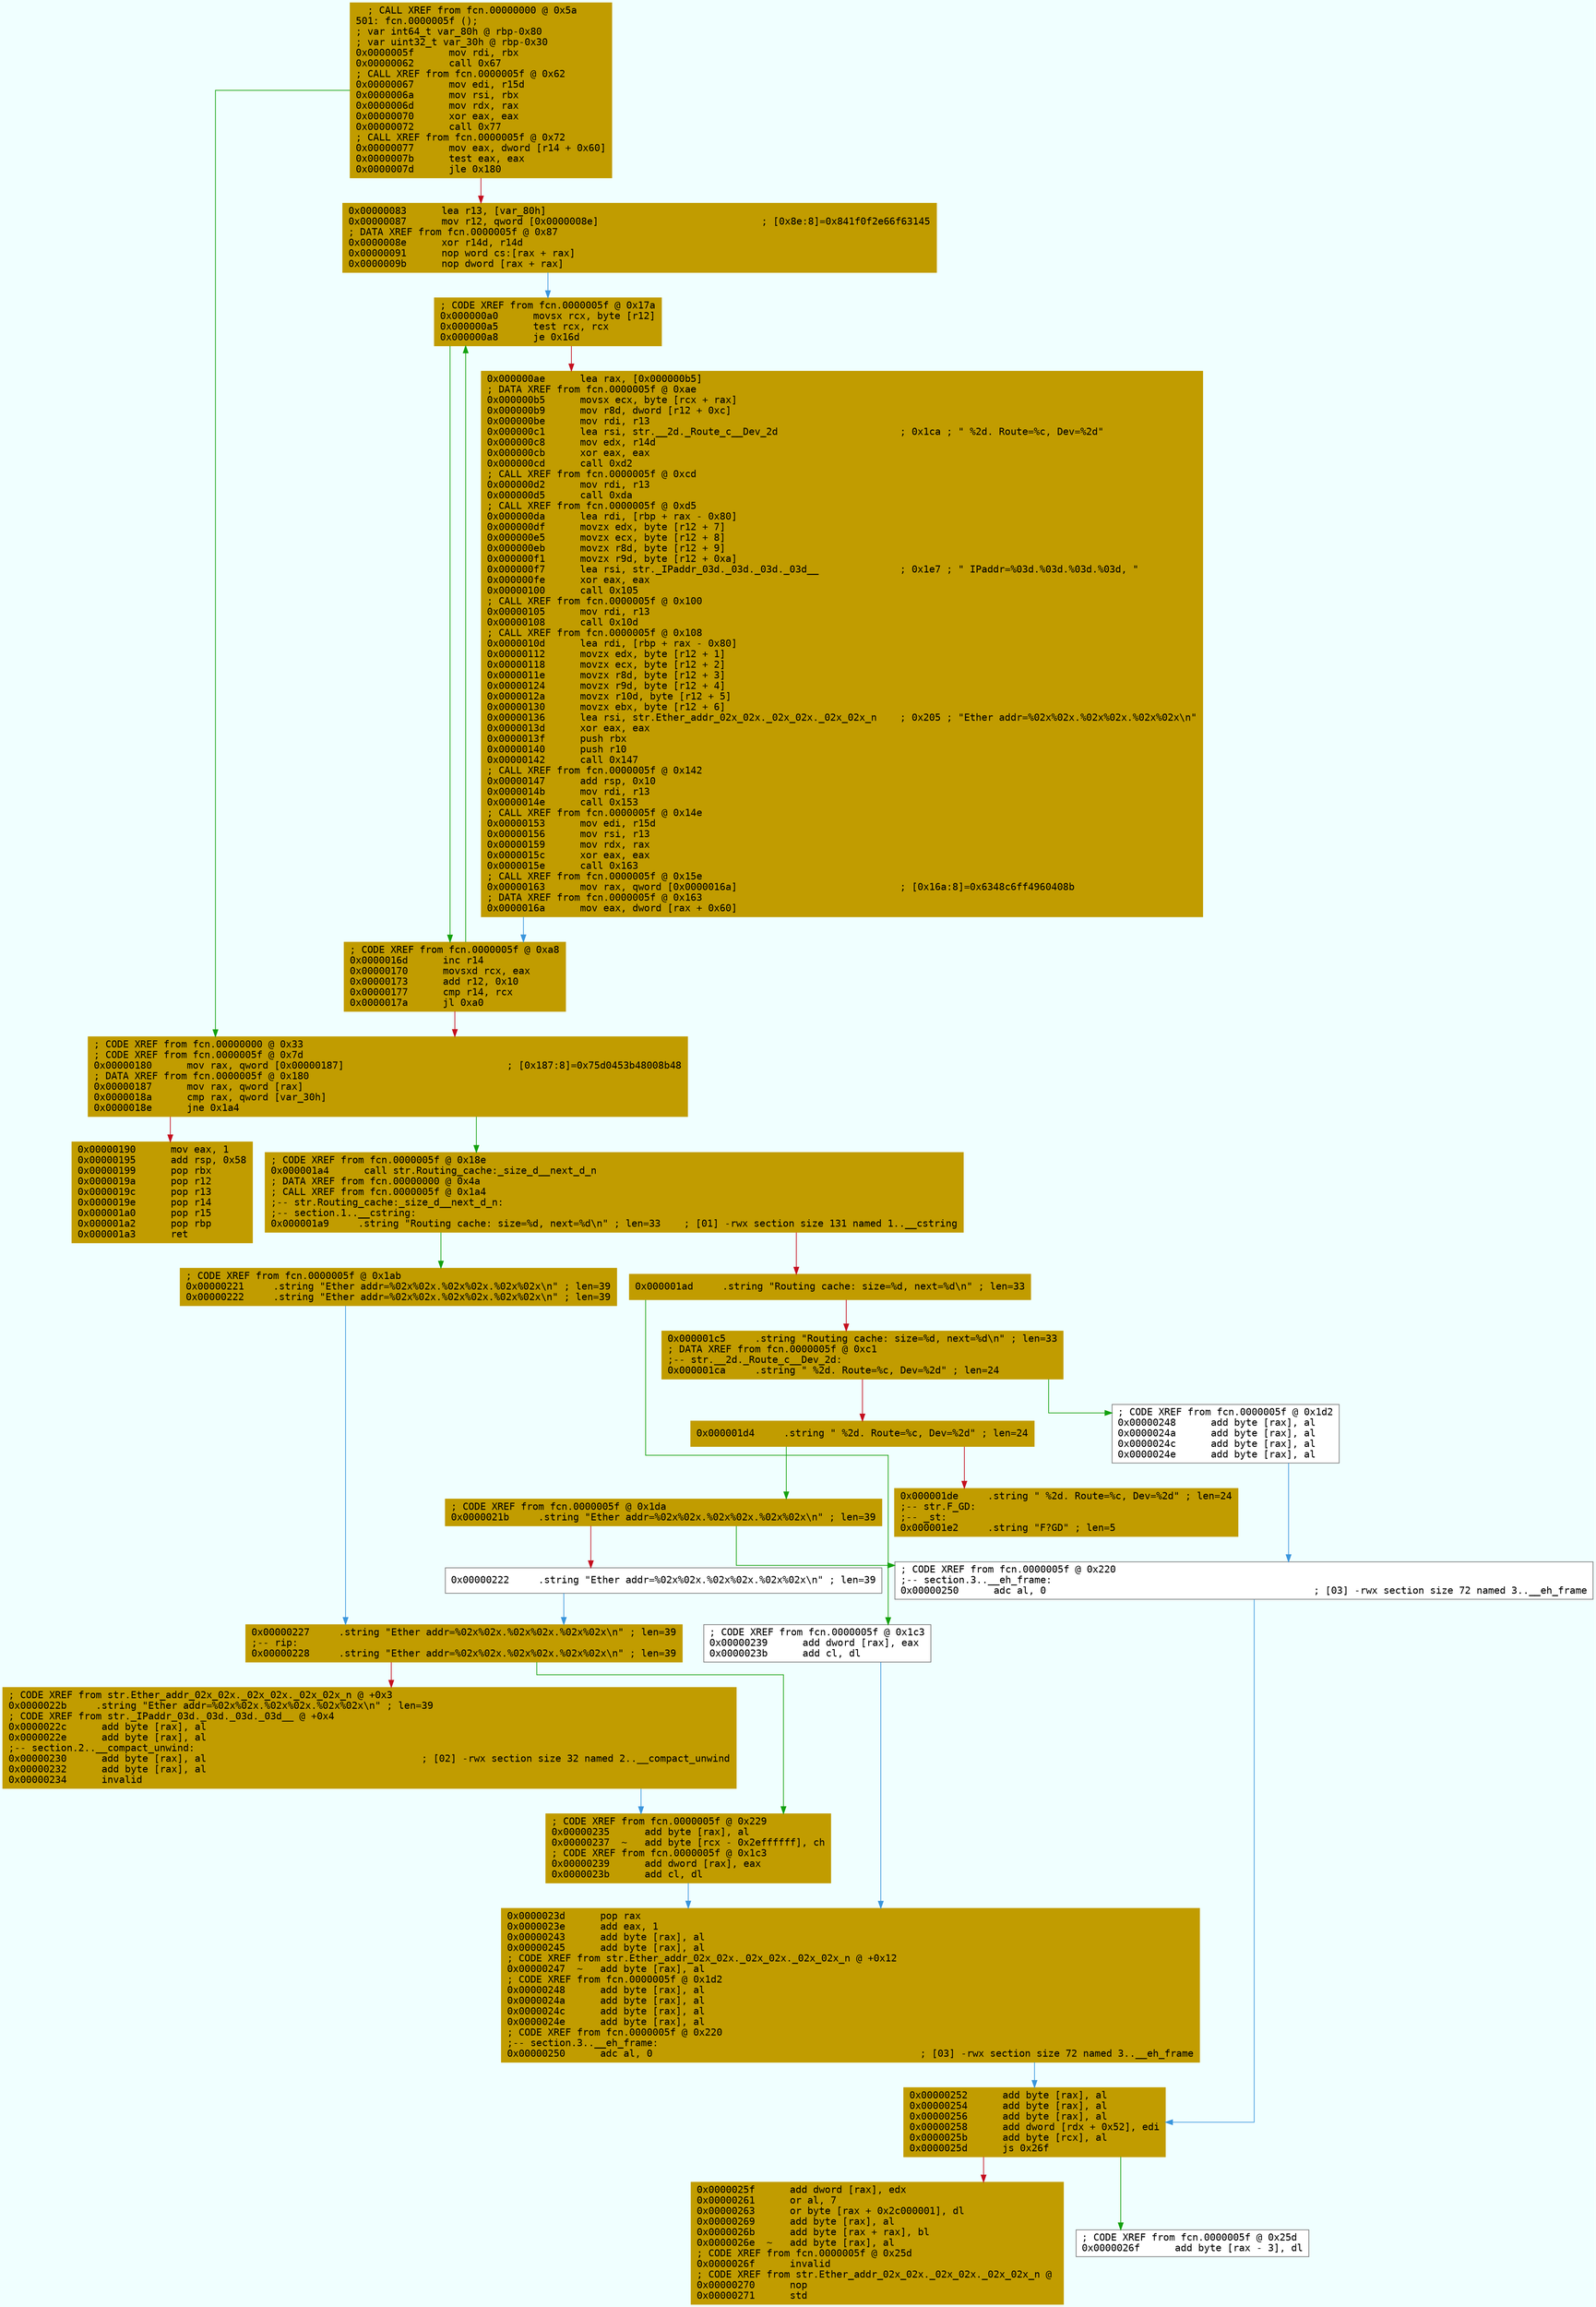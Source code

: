 digraph code {
	graph [bgcolor=azure fontsize=8 fontname="Courier" splines="ortho"];
	node [fillcolor=gray style=filled shape=box];
	edge [arrowhead="normal"];
	"0x0000005f" [URL="fcn.0000005f/0x0000005f", fillcolor="#c19c00",color="#c19c00", fontname="Courier",label="  ; CALL XREF from fcn.00000000 @ 0x5a\l501: fcn.0000005f ();\l; var int64_t var_80h @ rbp-0x80\l; var uint32_t var_30h @ rbp-0x30\l0x0000005f      mov rdi, rbx\l0x00000062      call 0x67\l; CALL XREF from fcn.0000005f @ 0x62\l0x00000067      mov edi, r15d\l0x0000006a      mov rsi, rbx\l0x0000006d      mov rdx, rax\l0x00000070      xor eax, eax\l0x00000072      call 0x77\l; CALL XREF from fcn.0000005f @ 0x72\l0x00000077      mov eax, dword [r14 + 0x60]\l0x0000007b      test eax, eax\l0x0000007d      jle 0x180\l"]
	"0x00000083" [URL="fcn.0000005f/0x00000083", fillcolor="#c19c00",color="#c19c00", fontname="Courier",label="0x00000083      lea r13, [var_80h]\l0x00000087      mov r12, qword [0x0000008e]                            ; [0x8e:8]=0x841f0f2e66f63145\l; DATA XREF from fcn.0000005f @ 0x87\l0x0000008e      xor r14d, r14d\l0x00000091      nop word cs:[rax + rax]\l0x0000009b      nop dword [rax + rax]\l"]
	"0x000000a0" [URL="fcn.0000005f/0x000000a0", fillcolor="#c19c00",color="#c19c00", fontname="Courier",label="; CODE XREF from fcn.0000005f @ 0x17a\l0x000000a0      movsx rcx, byte [r12]\l0x000000a5      test rcx, rcx\l0x000000a8      je 0x16d\l"]
	"0x000000ae" [URL="fcn.0000005f/0x000000ae", fillcolor="#c19c00",color="#c19c00", fontname="Courier",label="0x000000ae      lea rax, [0x000000b5]\l; DATA XREF from fcn.0000005f @ 0xae\l0x000000b5      movsx ecx, byte [rcx + rax]\l0x000000b9      mov r8d, dword [r12 + 0xc]\l0x000000be      mov rdi, r13\l0x000000c1      lea rsi, str.__2d._Route_c__Dev_2d                     ; 0x1ca ; \" %2d. Route=%c, Dev=%2d\"\l0x000000c8      mov edx, r14d\l0x000000cb      xor eax, eax\l0x000000cd      call 0xd2\l; CALL XREF from fcn.0000005f @ 0xcd\l0x000000d2      mov rdi, r13\l0x000000d5      call 0xda\l; CALL XREF from fcn.0000005f @ 0xd5\l0x000000da      lea rdi, [rbp + rax - 0x80]\l0x000000df      movzx edx, byte [r12 + 7]\l0x000000e5      movzx ecx, byte [r12 + 8]\l0x000000eb      movzx r8d, byte [r12 + 9]\l0x000000f1      movzx r9d, byte [r12 + 0xa]\l0x000000f7      lea rsi, str._IPaddr_03d._03d._03d._03d__              ; 0x1e7 ; \" IPaddr=%03d.%03d.%03d.%03d, \"\l0x000000fe      xor eax, eax\l0x00000100      call 0x105\l; CALL XREF from fcn.0000005f @ 0x100\l0x00000105      mov rdi, r13\l0x00000108      call 0x10d\l; CALL XREF from fcn.0000005f @ 0x108\l0x0000010d      lea rdi, [rbp + rax - 0x80]\l0x00000112      movzx edx, byte [r12 + 1]\l0x00000118      movzx ecx, byte [r12 + 2]\l0x0000011e      movzx r8d, byte [r12 + 3]\l0x00000124      movzx r9d, byte [r12 + 4]\l0x0000012a      movzx r10d, byte [r12 + 5]\l0x00000130      movzx ebx, byte [r12 + 6]\l0x00000136      lea rsi, str.Ether_addr_02x_02x._02x_02x._02x_02x_n    ; 0x205 ; \"Ether addr=%02x%02x.%02x%02x.%02x%02x\\n\"\l0x0000013d      xor eax, eax\l0x0000013f      push rbx\l0x00000140      push r10\l0x00000142      call 0x147\l; CALL XREF from fcn.0000005f @ 0x142\l0x00000147      add rsp, 0x10\l0x0000014b      mov rdi, r13\l0x0000014e      call 0x153\l; CALL XREF from fcn.0000005f @ 0x14e\l0x00000153      mov edi, r15d\l0x00000156      mov rsi, r13\l0x00000159      mov rdx, rax\l0x0000015c      xor eax, eax\l0x0000015e      call 0x163\l; CALL XREF from fcn.0000005f @ 0x15e\l0x00000163      mov rax, qword [0x0000016a]                            ; [0x16a:8]=0x6348c6ff4960408b\l; DATA XREF from fcn.0000005f @ 0x163\l0x0000016a      mov eax, dword [rax + 0x60]\l"]
	"0x0000016d" [URL="fcn.0000005f/0x0000016d", fillcolor="#c19c00",color="#c19c00", fontname="Courier",label="; CODE XREF from fcn.0000005f @ 0xa8\l0x0000016d      inc r14\l0x00000170      movsxd rcx, eax\l0x00000173      add r12, 0x10\l0x00000177      cmp r14, rcx\l0x0000017a      jl 0xa0\l"]
	"0x00000180" [URL="fcn.0000005f/0x00000180", fillcolor="#c19c00",color="#c19c00", fontname="Courier",label="; CODE XREF from fcn.00000000 @ 0x33\l; CODE XREF from fcn.0000005f @ 0x7d\l0x00000180      mov rax, qword [0x00000187]                            ; [0x187:8]=0x75d0453b48008b48\l; DATA XREF from fcn.0000005f @ 0x180\l0x00000187      mov rax, qword [rax]\l0x0000018a      cmp rax, qword [var_30h]\l0x0000018e      jne 0x1a4\l"]
	"0x00000190" [URL="fcn.0000005f/0x00000190", fillcolor="#c19c00",color="#c19c00", fontname="Courier",label="0x00000190      mov eax, 1\l0x00000195      add rsp, 0x58\l0x00000199      pop rbx\l0x0000019a      pop r12\l0x0000019c      pop r13\l0x0000019e      pop r14\l0x000001a0      pop r15\l0x000001a2      pop rbp\l0x000001a3      ret\l"]
	"0x000001a4" [URL="fcn.0000005f/0x000001a4", fillcolor="#c19c00",color="#c19c00", fontname="Courier",label="; CODE XREF from fcn.0000005f @ 0x18e\l0x000001a4      call str.Routing_cache:_size_d__next_d_n\l; DATA XREF from fcn.00000000 @ 0x4a\l; CALL XREF from fcn.0000005f @ 0x1a4\l;-- str.Routing_cache:_size_d__next_d_n:\l;-- section.1..__cstring:\l0x000001a9     .string \"Routing cache: size=%d, next=%d\\n\" ; len=33    ; [01] -rwx section size 131 named 1..__cstring\l"]
	"0x000001ad" [URL="fcn.0000005f/0x000001ad", fillcolor="#c19c00",color="#c19c00", fontname="Courier",label="0x000001ad     .string \"Routing cache: size=%d, next=%d\\n\" ; len=33\l"]
	"0x000001c5" [URL="fcn.0000005f/0x000001c5", fillcolor="#c19c00",color="#c19c00", fontname="Courier",label="0x000001c5     .string \"Routing cache: size=%d, next=%d\\n\" ; len=33\l; DATA XREF from fcn.0000005f @ 0xc1\l;-- str.__2d._Route_c__Dev_2d:\l0x000001ca     .string \" %2d. Route=%c, Dev=%2d\" ; len=24\l"]
	"0x000001d4" [URL="fcn.0000005f/0x000001d4", fillcolor="#c19c00",color="#c19c00", fontname="Courier",label="0x000001d4     .string \" %2d. Route=%c, Dev=%2d\" ; len=24\l"]
	"0x000001de" [URL="fcn.0000005f/0x000001de", fillcolor="#c19c00",color="#c19c00", fontname="Courier",label="0x000001de     .string \" %2d. Route=%c, Dev=%2d\" ; len=24\l;-- str.F_GD:\l;-- _st:\l0x000001e2     .string \"F?GD\" ; len=5\l"]
	"0x0000021b" [URL="fcn.0000005f/0x0000021b", fillcolor="#c19c00",color="#c19c00", fontname="Courier",label="; CODE XREF from fcn.0000005f @ 0x1da\l0x0000021b     .string \"Ether addr=%02x%02x.%02x%02x.%02x%02x\\n\" ; len=39\l"]
	"0x00000221" [URL="fcn.0000005f/0x00000221", fillcolor="#c19c00",color="#c19c00", fontname="Courier",label="; CODE XREF from fcn.0000005f @ 0x1ab\l0x00000221     .string \"Ether addr=%02x%02x.%02x%02x.%02x%02x\\n\" ; len=39\l0x00000222     .string \"Ether addr=%02x%02x.%02x%02x.%02x%02x\\n\" ; len=39\l"]
	"0x00000222" [URL="fcn.0000005f/0x00000222", fillcolor="white",color="#767676", fontname="Courier",label="0x00000222     .string \"Ether addr=%02x%02x.%02x%02x.%02x%02x\\n\" ; len=39\l"]
	"0x00000227" [URL="fcn.0000005f/0x00000227", fillcolor="#c19c00",color="#c19c00", fontname="Courier",label="0x00000227     .string \"Ether addr=%02x%02x.%02x%02x.%02x%02x\\n\" ; len=39\l;-- rip:\l0x00000228     .string \"Ether addr=%02x%02x.%02x%02x.%02x%02x\\n\" ; len=39\l"]
	"0x0000022b" [URL="fcn.0000005f/0x0000022b", fillcolor="#c19c00",color="#c19c00", fontname="Courier",label="; CODE XREF from str.Ether_addr_02x_02x._02x_02x._02x_02x_n @ +0x3\l0x0000022b     .string \"Ether addr=%02x%02x.%02x%02x.%02x%02x\\n\" ; len=39\l; CODE XREF from str._IPaddr_03d._03d._03d._03d__ @ +0x4\l0x0000022c      add byte [rax], al\l0x0000022e      add byte [rax], al\l;-- section.2..__compact_unwind:\l0x00000230      add byte [rax], al                                     ; [02] -rwx section size 32 named 2..__compact_unwind\l0x00000232      add byte [rax], al\l0x00000234      invalid\l"]
	"0x00000235" [URL="fcn.0000005f/0x00000235", fillcolor="#c19c00",color="#c19c00", fontname="Courier",label="; CODE XREF from fcn.0000005f @ 0x229\l0x00000235      add byte [rax], al\l0x00000237  ~   add byte [rcx - 0x2effffff], ch\l; CODE XREF from fcn.0000005f @ 0x1c3\l0x00000239      add dword [rax], eax\l0x0000023b      add cl, dl\l"]
	"0x00000239" [URL="fcn.0000005f/0x00000239", fillcolor="white",color="#767676", fontname="Courier",label="; CODE XREF from fcn.0000005f @ 0x1c3\l0x00000239      add dword [rax], eax\l0x0000023b      add cl, dl\l"]
	"0x0000023d" [URL="fcn.0000005f/0x0000023d", fillcolor="#c19c00",color="#c19c00", fontname="Courier",label="0x0000023d      pop rax\l0x0000023e      add eax, 1\l0x00000243      add byte [rax], al\l0x00000245      add byte [rax], al\l; CODE XREF from str.Ether_addr_02x_02x._02x_02x._02x_02x_n @ +0x12\l0x00000247  ~   add byte [rax], al\l; CODE XREF from fcn.0000005f @ 0x1d2\l0x00000248      add byte [rax], al\l0x0000024a      add byte [rax], al\l0x0000024c      add byte [rax], al\l0x0000024e      add byte [rax], al\l; CODE XREF from fcn.0000005f @ 0x220\l;-- section.3..__eh_frame:\l0x00000250      adc al, 0                                              ; [03] -rwx section size 72 named 3..__eh_frame\l"]
	"0x00000248" [URL="fcn.0000005f/0x00000248", fillcolor="white",color="#767676", fontname="Courier",label="; CODE XREF from fcn.0000005f @ 0x1d2\l0x00000248      add byte [rax], al\l0x0000024a      add byte [rax], al\l0x0000024c      add byte [rax], al\l0x0000024e      add byte [rax], al\l"]
	"0x00000250" [URL="fcn.0000005f/0x00000250", fillcolor="white",color="#767676", fontname="Courier",label="; CODE XREF from fcn.0000005f @ 0x220\l;-- section.3..__eh_frame:\l0x00000250      adc al, 0                                              ; [03] -rwx section size 72 named 3..__eh_frame\l"]
	"0x00000252" [URL="fcn.0000005f/0x00000252", fillcolor="#c19c00",color="#c19c00", fontname="Courier",label="0x00000252      add byte [rax], al\l0x00000254      add byte [rax], al\l0x00000256      add byte [rax], al\l0x00000258      add dword [rdx + 0x52], edi\l0x0000025b      add byte [rcx], al\l0x0000025d      js 0x26f\l"]
	"0x0000025f" [URL="fcn.0000005f/0x0000025f", fillcolor="#c19c00",color="#c19c00", fontname="Courier",label="0x0000025f      add dword [rax], edx\l0x00000261      or al, 7\l0x00000263      or byte [rax + 0x2c000001], dl\l0x00000269      add byte [rax], al\l0x0000026b      add byte [rax + rax], bl\l0x0000026e  ~   add byte [rax], al\l; CODE XREF from fcn.0000005f @ 0x25d\l0x0000026f      invalid\l; CODE XREF from str.Ether_addr_02x_02x._02x_02x._02x_02x_n @ \l0x00000270      nop\l0x00000271      std\l"]
	"0x0000026f" [URL="fcn.0000005f/0x0000026f", fillcolor="white",color="#767676", fontname="Courier",label="; CODE XREF from fcn.0000005f @ 0x25d\l0x0000026f      add byte [rax - 3], dl\l"]
        "0x0000005f" -> "0x00000180" [color="#13a10e"];
        "0x0000005f" -> "0x00000083" [color="#c50f1f"];
        "0x00000083" -> "0x000000a0" [color="#3a96dd"];
        "0x000000a0" -> "0x0000016d" [color="#13a10e"];
        "0x000000a0" -> "0x000000ae" [color="#c50f1f"];
        "0x000000ae" -> "0x0000016d" [color="#3a96dd"];
        "0x0000016d" -> "0x000000a0" [color="#13a10e"];
        "0x0000016d" -> "0x00000180" [color="#c50f1f"];
        "0x00000180" -> "0x000001a4" [color="#13a10e"];
        "0x00000180" -> "0x00000190" [color="#c50f1f"];
        "0x000001a4" -> "0x00000221" [color="#13a10e"];
        "0x000001a4" -> "0x000001ad" [color="#c50f1f"];
        "0x000001ad" -> "0x00000239" [color="#13a10e"];
        "0x000001ad" -> "0x000001c5" [color="#c50f1f"];
        "0x000001c5" -> "0x00000248" [color="#13a10e"];
        "0x000001c5" -> "0x000001d4" [color="#c50f1f"];
        "0x000001d4" -> "0x0000021b" [color="#13a10e"];
        "0x000001d4" -> "0x000001de" [color="#c50f1f"];
        "0x0000021b" -> "0x00000250" [color="#13a10e"];
        "0x0000021b" -> "0x00000222" [color="#c50f1f"];
        "0x00000221" -> "0x00000227" [color="#3a96dd"];
        "0x00000222" -> "0x00000227" [color="#3a96dd"];
        "0x00000227" -> "0x00000235" [color="#13a10e"];
        "0x00000227" -> "0x0000022b" [color="#c50f1f"];
        "0x0000022b" -> "0x00000235" [color="#3a96dd"];
        "0x00000235" -> "0x0000023d" [color="#3a96dd"];
        "0x00000239" -> "0x0000023d" [color="#3a96dd"];
        "0x0000023d" -> "0x00000252" [color="#3a96dd"];
        "0x00000248" -> "0x00000250" [color="#3a96dd"];
        "0x00000250" -> "0x00000252" [color="#3a96dd"];
        "0x00000252" -> "0x0000026f" [color="#13a10e"];
        "0x00000252" -> "0x0000025f" [color="#c50f1f"];
}
